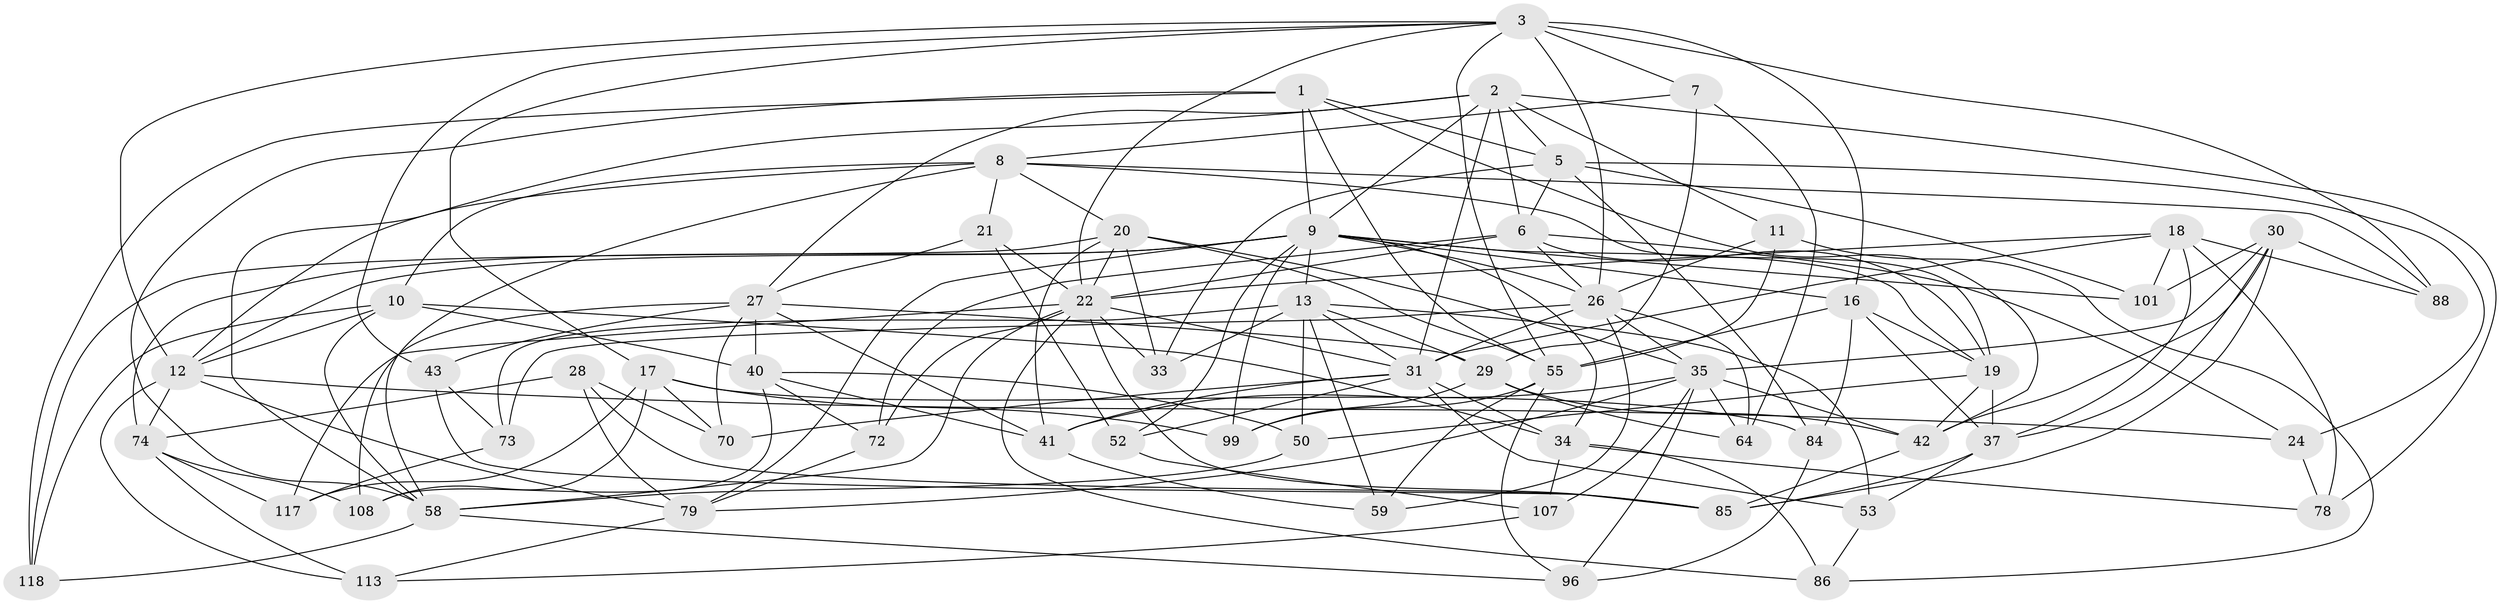 // original degree distribution, {4: 1.0}
// Generated by graph-tools (version 1.1) at 2025/16/03/09/25 04:16:40]
// undirected, 59 vertices, 172 edges
graph export_dot {
graph [start="1"]
  node [color=gray90,style=filled];
  1 [super="+4"];
  2 [super="+39"];
  3 [super="+14+48"];
  5 [super="+15+54"];
  6 [super="+36+65"];
  7;
  8 [super="+82"];
  9 [super="+25"];
  10 [super="+119"];
  11;
  12 [super="+94+61"];
  13 [super="+63+109"];
  16 [super="+23"];
  17 [super="+111"];
  18 [super="+77"];
  19 [super="+62+106"];
  20 [super="+90+66"];
  21;
  22 [super="+75+103+32"];
  24;
  26 [super="+80+87"];
  27 [super="+51"];
  28;
  29 [super="+105"];
  30 [super="+93"];
  31 [super="+100+60+98"];
  33;
  34 [super="+81"];
  35 [super="+112+47"];
  37 [super="+89+76"];
  40 [super="+45"];
  41 [super="+92"];
  42 [super="+56"];
  43;
  50;
  52;
  53;
  55 [super="+71+114"];
  58 [super="+68+110"];
  59;
  64;
  70;
  72;
  73;
  74 [super="+116"];
  78;
  79 [super="+102"];
  84;
  85 [super="+91"];
  86;
  88;
  96;
  99;
  101;
  107;
  108;
  113;
  117;
  118;
  1 -- 118;
  1 -- 55;
  1 -- 42;
  1 -- 5;
  1 -- 58;
  1 -- 9;
  2 -- 78;
  2 -- 27;
  2 -- 9;
  2 -- 5;
  2 -- 6;
  2 -- 58;
  2 -- 11;
  2 -- 31;
  3 -- 7;
  3 -- 17;
  3 -- 55;
  3 -- 88;
  3 -- 12;
  3 -- 26 [weight=2];
  3 -- 16;
  3 -- 43;
  3 -- 22;
  5 -- 101;
  5 -- 6 [weight=2];
  5 -- 24;
  5 -- 84;
  5 -- 33;
  6 -- 22;
  6 -- 24;
  6 -- 19;
  6 -- 72;
  6 -- 26;
  7 -- 64;
  7 -- 29;
  7 -- 8;
  8 -- 19;
  8 -- 12;
  8 -- 58;
  8 -- 20;
  8 -- 21;
  8 -- 10;
  8 -- 88;
  9 -- 99;
  9 -- 101;
  9 -- 12;
  9 -- 34;
  9 -- 74;
  9 -- 13;
  9 -- 79;
  9 -- 16 [weight=2];
  9 -- 19;
  9 -- 52;
  9 -- 26;
  10 -- 118;
  10 -- 34;
  10 -- 12;
  10 -- 58;
  10 -- 40;
  11 -- 55;
  11 -- 26;
  11 -- 86;
  12 -- 113;
  12 -- 24;
  12 -- 79;
  12 -- 74;
  13 -- 33;
  13 -- 31;
  13 -- 50;
  13 -- 53;
  13 -- 73;
  13 -- 59;
  13 -- 29;
  16 -- 19;
  16 -- 84;
  16 -- 37 [weight=2];
  16 -- 55;
  17 -- 108;
  17 -- 84;
  17 -- 99;
  17 -- 117;
  17 -- 70;
  18 -- 37;
  18 -- 78;
  18 -- 88;
  18 -- 101;
  18 -- 22;
  18 -- 31;
  19 -- 37 [weight=2];
  19 -- 50;
  19 -- 42;
  20 -- 41;
  20 -- 35 [weight=2];
  20 -- 118;
  20 -- 55;
  20 -- 33;
  20 -- 22;
  21 -- 52;
  21 -- 22;
  21 -- 27;
  22 -- 33;
  22 -- 86;
  22 -- 85;
  22 -- 31;
  22 -- 117;
  22 -- 72;
  22 -- 58;
  24 -- 78;
  26 -- 73;
  26 -- 64;
  26 -- 59;
  26 -- 31;
  26 -- 35;
  27 -- 70;
  27 -- 108;
  27 -- 29;
  27 -- 41;
  27 -- 43;
  27 -- 40;
  28 -- 79;
  28 -- 74;
  28 -- 70;
  28 -- 85;
  29 -- 64;
  29 -- 42;
  29 -- 99;
  30 -- 85;
  30 -- 37;
  30 -- 88;
  30 -- 42;
  30 -- 101;
  30 -- 35;
  31 -- 52;
  31 -- 70;
  31 -- 41;
  31 -- 34;
  31 -- 53;
  34 -- 86;
  34 -- 107;
  34 -- 78;
  35 -- 79;
  35 -- 41;
  35 -- 96;
  35 -- 64;
  35 -- 42;
  35 -- 107;
  37 -- 53;
  37 -- 85;
  40 -- 41;
  40 -- 108;
  40 -- 50;
  40 -- 72;
  41 -- 59;
  42 -- 85;
  43 -- 73;
  43 -- 85;
  50 -- 58;
  52 -- 107;
  53 -- 86;
  55 -- 59;
  55 -- 96;
  55 -- 99;
  58 -- 96;
  58 -- 118;
  72 -- 79;
  73 -- 117;
  74 -- 108;
  74 -- 117;
  74 -- 113;
  79 -- 113;
  84 -- 96;
  107 -- 113;
}
